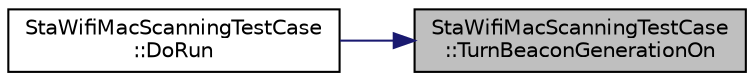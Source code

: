 digraph "StaWifiMacScanningTestCase::TurnBeaconGenerationOn"
{
 // LATEX_PDF_SIZE
  edge [fontname="Helvetica",fontsize="10",labelfontname="Helvetica",labelfontsize="10"];
  node [fontname="Helvetica",fontsize="10",shape=record];
  rankdir="RL";
  Node1 [label="StaWifiMacScanningTestCase\l::TurnBeaconGenerationOn",height=0.2,width=0.4,color="black", fillcolor="grey75", style="filled", fontcolor="black",tooltip="Turn beacon generation on the AP node."];
  Node1 -> Node2 [dir="back",color="midnightblue",fontsize="10",style="solid",fontname="Helvetica"];
  Node2 [label="StaWifiMacScanningTestCase\l::DoRun",height=0.2,width=0.4,color="black", fillcolor="white", style="filled",URL="$class_sta_wifi_mac_scanning_test_case.html#ad94530d624a785506cde8c8beb130361",tooltip="Implementation to actually run this TestCase."];
}
